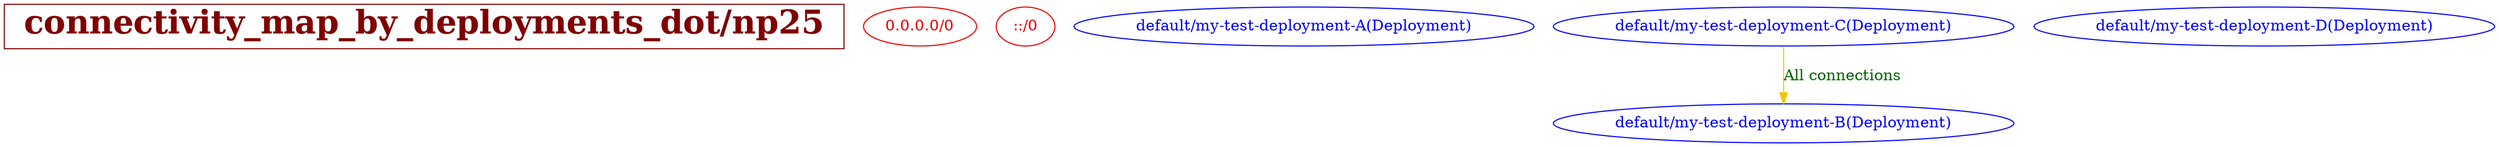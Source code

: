 // The Connectivity Graph of np25
digraph {
	HEADER [shape="box" label=< <B>connectivity_map_by_deployments_dot/np25</B> > fontsize=30 color=webmaroon fontcolor=webmaroon];
	"0.0.0.0/0" [label="0.0.0.0/0" color="red2" fontcolor="red2"]
	"::/0" [label="::/0" color="red2" fontcolor="red2"]
	"default/my-test-deployment-A(Deployment)" [label="default/my-test-deployment-A(Deployment)" color="blue" fontcolor="blue"]
	"default/my-test-deployment-B(Deployment)" [label="default/my-test-deployment-B(Deployment)" color="blue" fontcolor="blue"]
	"default/my-test-deployment-C(Deployment)" [label="default/my-test-deployment-C(Deployment)" color="blue" fontcolor="blue"]
	"default/my-test-deployment-D(Deployment)" [label="default/my-test-deployment-D(Deployment)" color="blue" fontcolor="blue"]
	"default/my-test-deployment-C(Deployment)" -> "default/my-test-deployment-B(Deployment)" [label="All connections" color="gold2" fontcolor="darkgreen"]
}

